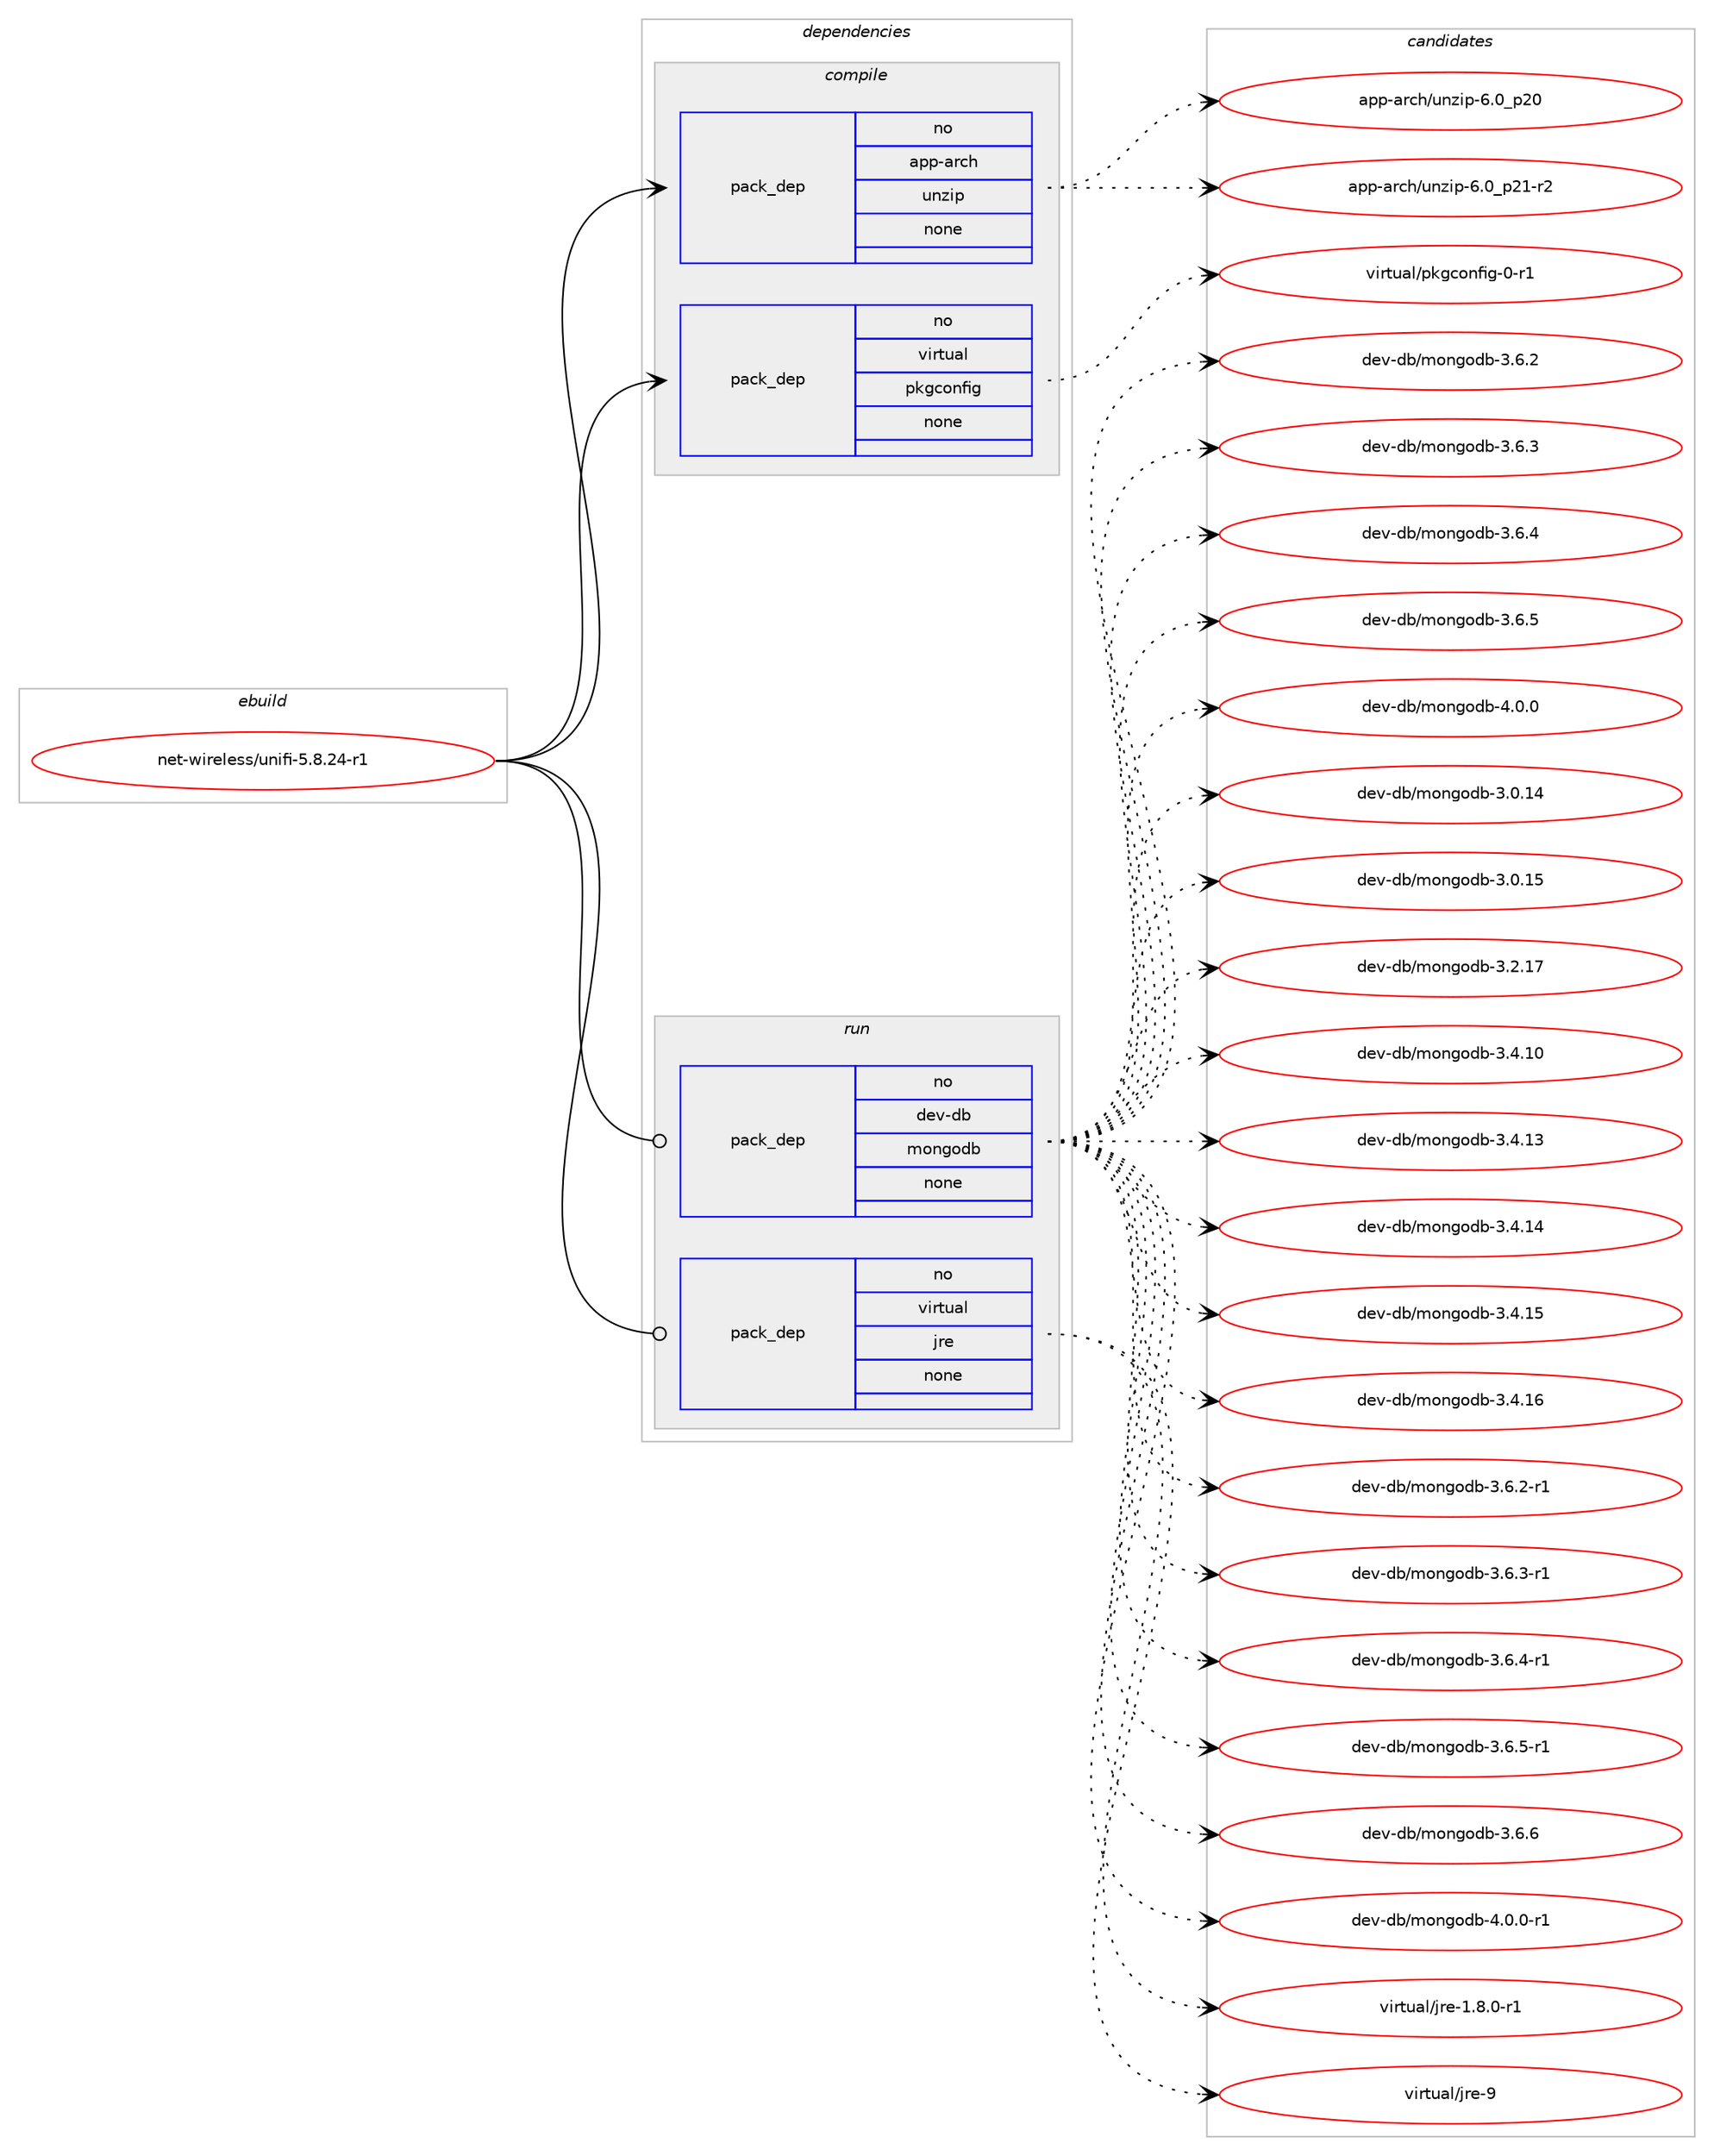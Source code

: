 digraph prolog {

# *************
# Graph options
# *************

newrank=true;
concentrate=true;
compound=true;
graph [rankdir=LR,fontname=Helvetica,fontsize=10,ranksep=1.5];#, ranksep=2.5, nodesep=0.2];
edge  [arrowhead=vee];
node  [fontname=Helvetica,fontsize=10];

# **********
# The ebuild
# **********

subgraph cluster_leftcol {
color=gray;
rank=same;
label=<<i>ebuild</i>>;
id [label="net-wireless/unifi-5.8.24-r1", color=red, width=4, href="../net-wireless/unifi-5.8.24-r1.svg"];
}

# ****************
# The dependencies
# ****************

subgraph cluster_midcol {
color=gray;
label=<<i>dependencies</i>>;
subgraph cluster_compile {
fillcolor="#eeeeee";
style=filled;
label=<<i>compile</i>>;
subgraph pack955 {
dependency1388 [label=<<TABLE BORDER="0" CELLBORDER="1" CELLSPACING="0" CELLPADDING="4" WIDTH="220"><TR><TD ROWSPAN="6" CELLPADDING="30">pack_dep</TD></TR><TR><TD WIDTH="110">no</TD></TR><TR><TD>app-arch</TD></TR><TR><TD>unzip</TD></TR><TR><TD>none</TD></TR><TR><TD></TD></TR></TABLE>>, shape=none, color=blue];
}
id:e -> dependency1388:w [weight=20,style="solid",arrowhead="vee"];
subgraph pack956 {
dependency1389 [label=<<TABLE BORDER="0" CELLBORDER="1" CELLSPACING="0" CELLPADDING="4" WIDTH="220"><TR><TD ROWSPAN="6" CELLPADDING="30">pack_dep</TD></TR><TR><TD WIDTH="110">no</TD></TR><TR><TD>virtual</TD></TR><TR><TD>pkgconfig</TD></TR><TR><TD>none</TD></TR><TR><TD></TD></TR></TABLE>>, shape=none, color=blue];
}
id:e -> dependency1389:w [weight=20,style="solid",arrowhead="vee"];
}
subgraph cluster_compileandrun {
fillcolor="#eeeeee";
style=filled;
label=<<i>compile and run</i>>;
}
subgraph cluster_run {
fillcolor="#eeeeee";
style=filled;
label=<<i>run</i>>;
subgraph pack957 {
dependency1390 [label=<<TABLE BORDER="0" CELLBORDER="1" CELLSPACING="0" CELLPADDING="4" WIDTH="220"><TR><TD ROWSPAN="6" CELLPADDING="30">pack_dep</TD></TR><TR><TD WIDTH="110">no</TD></TR><TR><TD>dev-db</TD></TR><TR><TD>mongodb</TD></TR><TR><TD>none</TD></TR><TR><TD></TD></TR></TABLE>>, shape=none, color=blue];
}
id:e -> dependency1390:w [weight=20,style="solid",arrowhead="odot"];
subgraph pack958 {
dependency1391 [label=<<TABLE BORDER="0" CELLBORDER="1" CELLSPACING="0" CELLPADDING="4" WIDTH="220"><TR><TD ROWSPAN="6" CELLPADDING="30">pack_dep</TD></TR><TR><TD WIDTH="110">no</TD></TR><TR><TD>virtual</TD></TR><TR><TD>jre</TD></TR><TR><TD>none</TD></TR><TR><TD></TD></TR></TABLE>>, shape=none, color=blue];
}
id:e -> dependency1391:w [weight=20,style="solid",arrowhead="odot"];
}
}

# **************
# The candidates
# **************

subgraph cluster_choices {
rank=same;
color=gray;
label=<<i>candidates</i>>;

subgraph choice955 {
color=black;
nodesep=1;
choice971121124597114991044711711012210511245544648951125048 [label="app-arch/unzip-6.0_p20", color=red, width=4,href="../app-arch/unzip-6.0_p20.svg"];
choice9711211245971149910447117110122105112455446489511250494511450 [label="app-arch/unzip-6.0_p21-r2", color=red, width=4,href="../app-arch/unzip-6.0_p21-r2.svg"];
dependency1388:e -> choice971121124597114991044711711012210511245544648951125048:w [style=dotted,weight="100"];
dependency1388:e -> choice9711211245971149910447117110122105112455446489511250494511450:w [style=dotted,weight="100"];
}
subgraph choice956 {
color=black;
nodesep=1;
choice11810511411611797108471121071039911111010210510345484511449 [label="virtual/pkgconfig-0-r1", color=red, width=4,href="../virtual/pkgconfig-0-r1.svg"];
dependency1389:e -> choice11810511411611797108471121071039911111010210510345484511449:w [style=dotted,weight="100"];
}
subgraph choice957 {
color=black;
nodesep=1;
choice10010111845100984710911111010311110098455146544650 [label="dev-db/mongodb-3.6.2", color=red, width=4,href="../dev-db/mongodb-3.6.2.svg"];
choice10010111845100984710911111010311110098455146544651 [label="dev-db/mongodb-3.6.3", color=red, width=4,href="../dev-db/mongodb-3.6.3.svg"];
choice10010111845100984710911111010311110098455146544652 [label="dev-db/mongodb-3.6.4", color=red, width=4,href="../dev-db/mongodb-3.6.4.svg"];
choice10010111845100984710911111010311110098455146544653 [label="dev-db/mongodb-3.6.5", color=red, width=4,href="../dev-db/mongodb-3.6.5.svg"];
choice10010111845100984710911111010311110098455246484648 [label="dev-db/mongodb-4.0.0", color=red, width=4,href="../dev-db/mongodb-4.0.0.svg"];
choice1001011184510098471091111101031111009845514648464952 [label="dev-db/mongodb-3.0.14", color=red, width=4,href="../dev-db/mongodb-3.0.14.svg"];
choice1001011184510098471091111101031111009845514648464953 [label="dev-db/mongodb-3.0.15", color=red, width=4,href="../dev-db/mongodb-3.0.15.svg"];
choice1001011184510098471091111101031111009845514650464955 [label="dev-db/mongodb-3.2.17", color=red, width=4,href="../dev-db/mongodb-3.2.17.svg"];
choice1001011184510098471091111101031111009845514652464948 [label="dev-db/mongodb-3.4.10", color=red, width=4,href="../dev-db/mongodb-3.4.10.svg"];
choice1001011184510098471091111101031111009845514652464951 [label="dev-db/mongodb-3.4.13", color=red, width=4,href="../dev-db/mongodb-3.4.13.svg"];
choice1001011184510098471091111101031111009845514652464952 [label="dev-db/mongodb-3.4.14", color=red, width=4,href="../dev-db/mongodb-3.4.14.svg"];
choice1001011184510098471091111101031111009845514652464953 [label="dev-db/mongodb-3.4.15", color=red, width=4,href="../dev-db/mongodb-3.4.15.svg"];
choice1001011184510098471091111101031111009845514652464954 [label="dev-db/mongodb-3.4.16", color=red, width=4,href="../dev-db/mongodb-3.4.16.svg"];
choice100101118451009847109111110103111100984551465446504511449 [label="dev-db/mongodb-3.6.2-r1", color=red, width=4,href="../dev-db/mongodb-3.6.2-r1.svg"];
choice100101118451009847109111110103111100984551465446514511449 [label="dev-db/mongodb-3.6.3-r1", color=red, width=4,href="../dev-db/mongodb-3.6.3-r1.svg"];
choice100101118451009847109111110103111100984551465446524511449 [label="dev-db/mongodb-3.6.4-r1", color=red, width=4,href="../dev-db/mongodb-3.6.4-r1.svg"];
choice100101118451009847109111110103111100984551465446534511449 [label="dev-db/mongodb-3.6.5-r1", color=red, width=4,href="../dev-db/mongodb-3.6.5-r1.svg"];
choice10010111845100984710911111010311110098455146544654 [label="dev-db/mongodb-3.6.6", color=red, width=4,href="../dev-db/mongodb-3.6.6.svg"];
choice100101118451009847109111110103111100984552464846484511449 [label="dev-db/mongodb-4.0.0-r1", color=red, width=4,href="../dev-db/mongodb-4.0.0-r1.svg"];
dependency1390:e -> choice10010111845100984710911111010311110098455146544650:w [style=dotted,weight="100"];
dependency1390:e -> choice10010111845100984710911111010311110098455146544651:w [style=dotted,weight="100"];
dependency1390:e -> choice10010111845100984710911111010311110098455146544652:w [style=dotted,weight="100"];
dependency1390:e -> choice10010111845100984710911111010311110098455146544653:w [style=dotted,weight="100"];
dependency1390:e -> choice10010111845100984710911111010311110098455246484648:w [style=dotted,weight="100"];
dependency1390:e -> choice1001011184510098471091111101031111009845514648464952:w [style=dotted,weight="100"];
dependency1390:e -> choice1001011184510098471091111101031111009845514648464953:w [style=dotted,weight="100"];
dependency1390:e -> choice1001011184510098471091111101031111009845514650464955:w [style=dotted,weight="100"];
dependency1390:e -> choice1001011184510098471091111101031111009845514652464948:w [style=dotted,weight="100"];
dependency1390:e -> choice1001011184510098471091111101031111009845514652464951:w [style=dotted,weight="100"];
dependency1390:e -> choice1001011184510098471091111101031111009845514652464952:w [style=dotted,weight="100"];
dependency1390:e -> choice1001011184510098471091111101031111009845514652464953:w [style=dotted,weight="100"];
dependency1390:e -> choice1001011184510098471091111101031111009845514652464954:w [style=dotted,weight="100"];
dependency1390:e -> choice100101118451009847109111110103111100984551465446504511449:w [style=dotted,weight="100"];
dependency1390:e -> choice100101118451009847109111110103111100984551465446514511449:w [style=dotted,weight="100"];
dependency1390:e -> choice100101118451009847109111110103111100984551465446524511449:w [style=dotted,weight="100"];
dependency1390:e -> choice100101118451009847109111110103111100984551465446534511449:w [style=dotted,weight="100"];
dependency1390:e -> choice10010111845100984710911111010311110098455146544654:w [style=dotted,weight="100"];
dependency1390:e -> choice100101118451009847109111110103111100984552464846484511449:w [style=dotted,weight="100"];
}
subgraph choice958 {
color=black;
nodesep=1;
choice11810511411611797108471061141014549465646484511449 [label="virtual/jre-1.8.0-r1", color=red, width=4,href="../virtual/jre-1.8.0-r1.svg"];
choice11810511411611797108471061141014557 [label="virtual/jre-9", color=red, width=4,href="../virtual/jre-9.svg"];
dependency1391:e -> choice11810511411611797108471061141014549465646484511449:w [style=dotted,weight="100"];
dependency1391:e -> choice11810511411611797108471061141014557:w [style=dotted,weight="100"];
}
}

}
